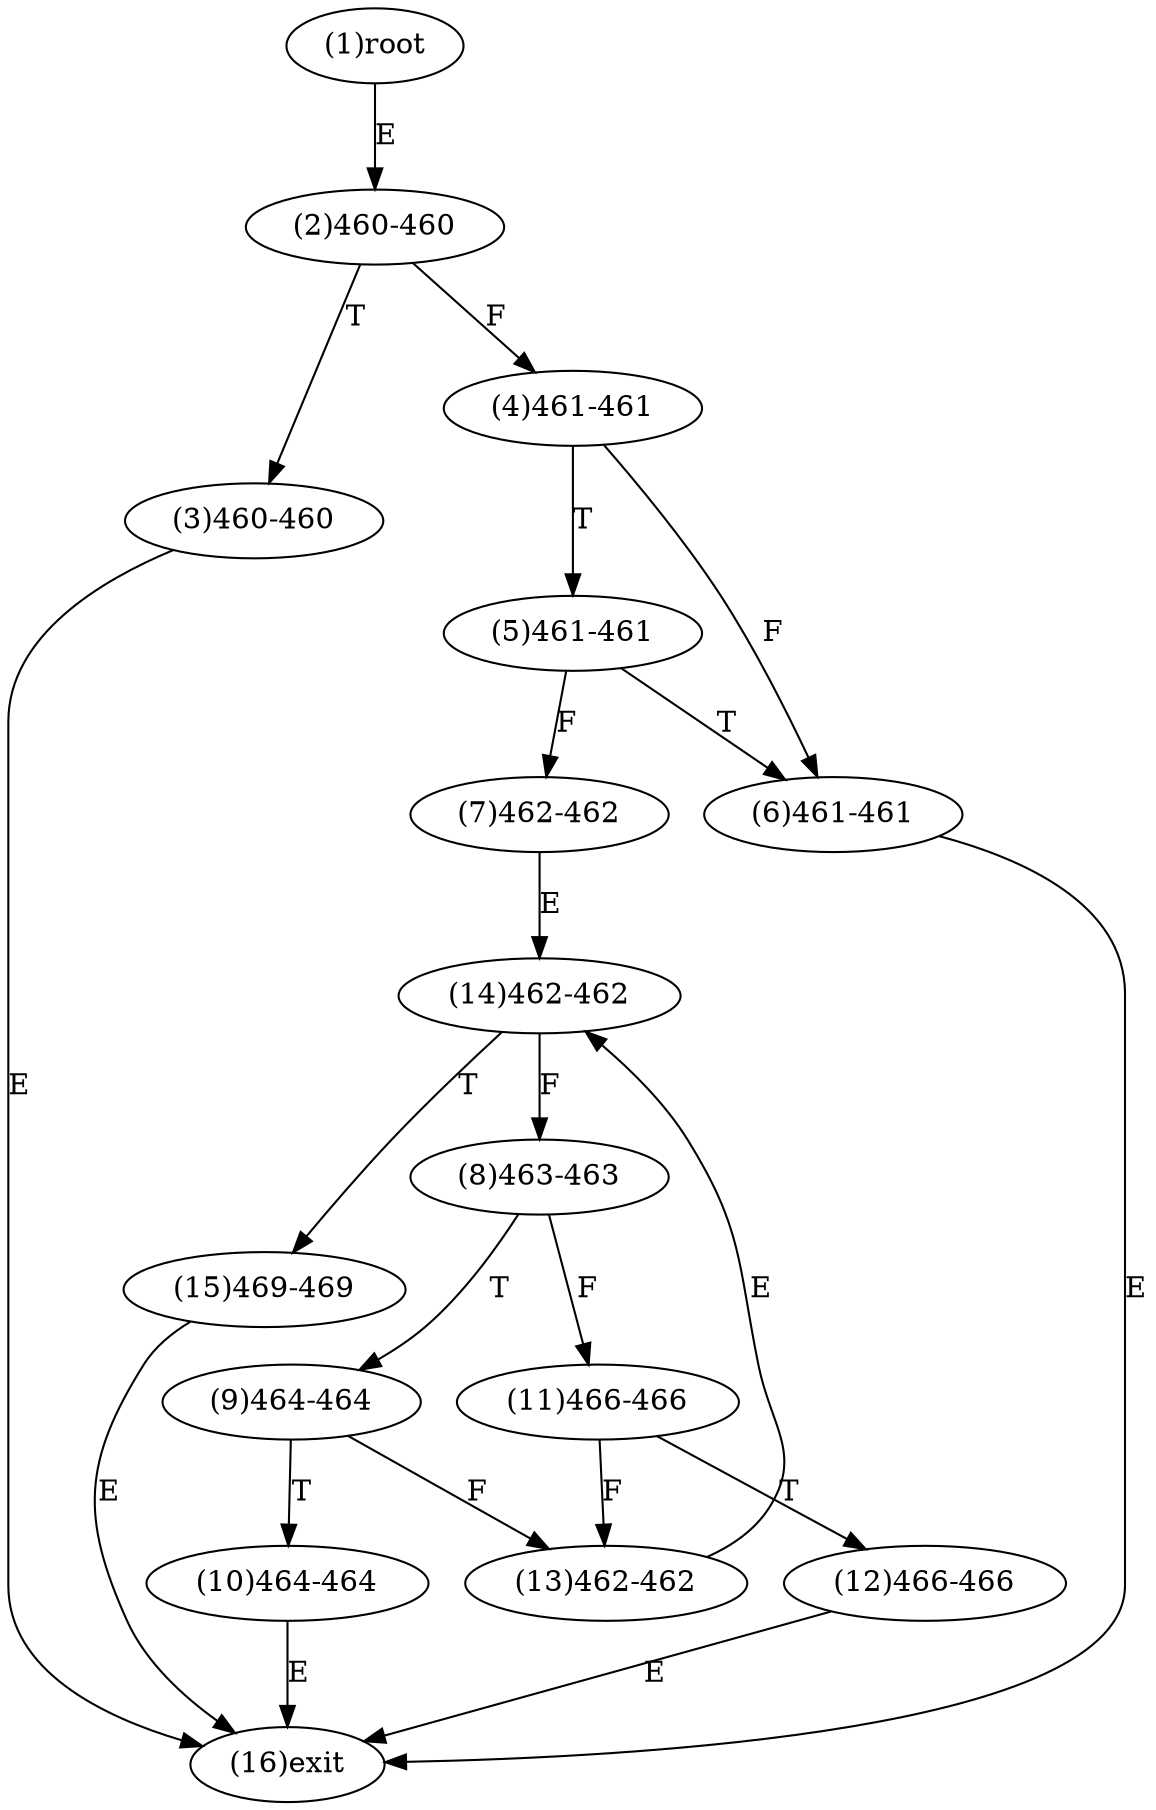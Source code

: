 digraph "" { 
1[ label="(1)root"];
2[ label="(2)460-460"];
3[ label="(3)460-460"];
4[ label="(4)461-461"];
5[ label="(5)461-461"];
6[ label="(6)461-461"];
7[ label="(7)462-462"];
8[ label="(8)463-463"];
9[ label="(9)464-464"];
10[ label="(10)464-464"];
11[ label="(11)466-466"];
12[ label="(12)466-466"];
13[ label="(13)462-462"];
14[ label="(14)462-462"];
15[ label="(15)469-469"];
16[ label="(16)exit"];
1->2[ label="E"];
2->4[ label="F"];
2->3[ label="T"];
3->16[ label="E"];
4->6[ label="F"];
4->5[ label="T"];
5->7[ label="F"];
5->6[ label="T"];
6->16[ label="E"];
7->14[ label="E"];
8->11[ label="F"];
8->9[ label="T"];
9->13[ label="F"];
9->10[ label="T"];
10->16[ label="E"];
11->13[ label="F"];
11->12[ label="T"];
12->16[ label="E"];
13->14[ label="E"];
14->8[ label="F"];
14->15[ label="T"];
15->16[ label="E"];
}